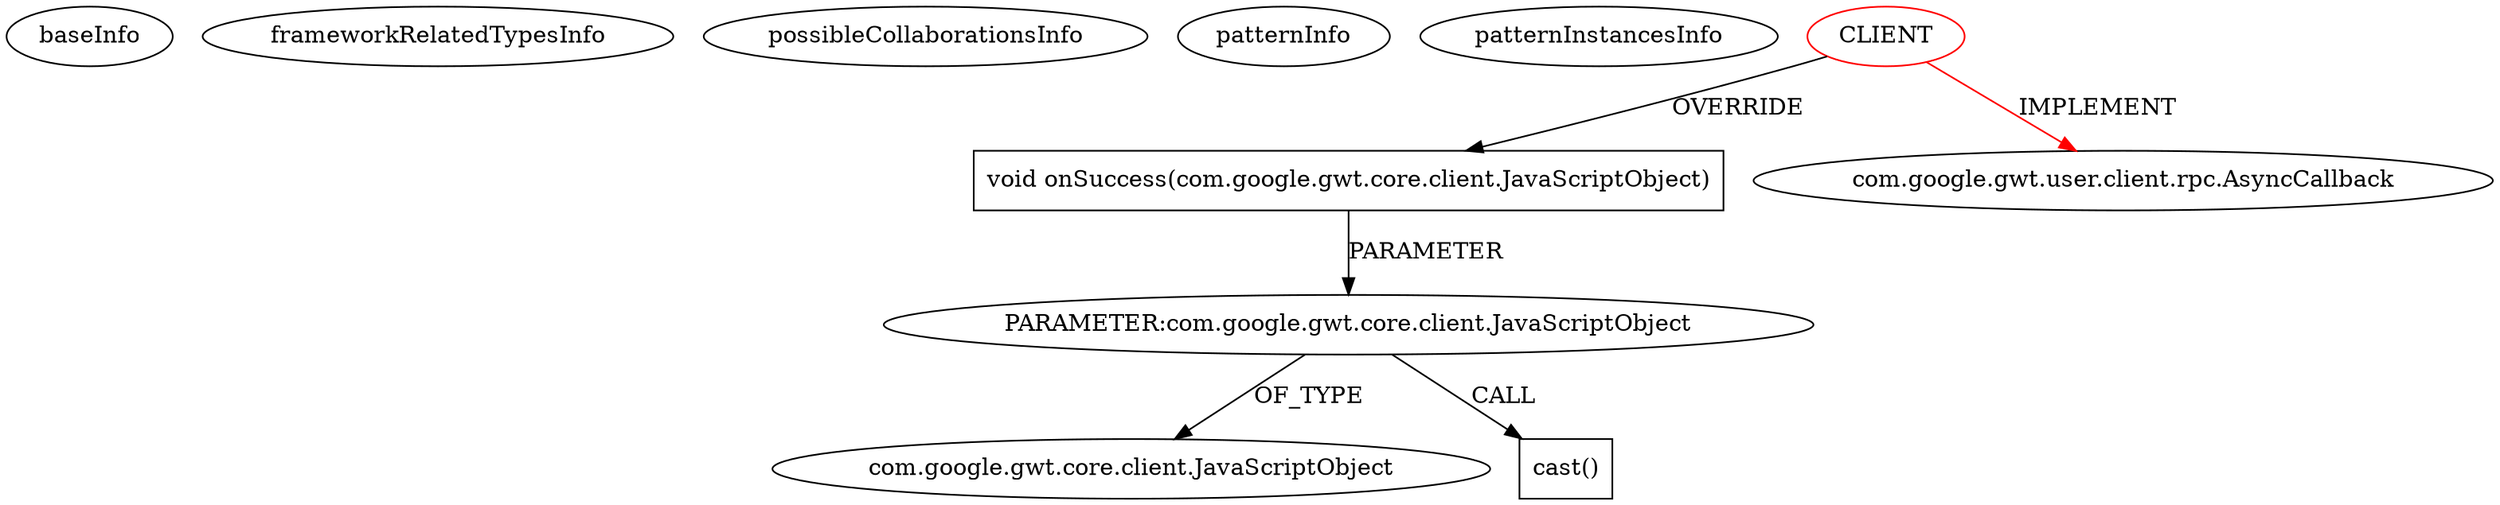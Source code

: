 digraph {
baseInfo[graphId=716,category="pattern",isAnonymous=false,possibleRelation=false]
frameworkRelatedTypesInfo[0="com.google.gwt.user.client.rpc.AsyncCallback"]
possibleCollaborationsInfo[]
patternInfo[frequency=2.0,patternRootClient=0]
patternInstancesInfo[0="neilsh-gwtfb~/neilsh-gwtfb/gwtfb-master/GwtFB/src/com/gwtfb/client/UserInfoViewController.java~PostsCallback~4143",1="neilsh-gwtfb~/neilsh-gwtfb/gwtfb-master/GwtFB/src/com/gwtfb/client/GwtFB.java~SessionChangeCallback~4135"]
3[label="PARAMETER:com.google.gwt.core.client.JavaScriptObject",vertexType="PARAMETER_DECLARATION",isFrameworkType=false]
2[label="void onSuccess(com.google.gwt.core.client.JavaScriptObject)",vertexType="OVERRIDING_METHOD_DECLARATION",isFrameworkType=false,shape=box]
0[label="CLIENT",vertexType="ROOT_CLIENT_CLASS_DECLARATION",isFrameworkType=false,color=red]
1[label="com.google.gwt.user.client.rpc.AsyncCallback",vertexType="FRAMEWORK_INTERFACE_TYPE",isFrameworkType=false]
4[label="com.google.gwt.core.client.JavaScriptObject",vertexType="FRAMEWORK_CLASS_TYPE",isFrameworkType=false]
6[label="cast()",vertexType="INSIDE_CALL",isFrameworkType=false,shape=box]
3->6[label="CALL"]
2->3[label="PARAMETER"]
0->1[label="IMPLEMENT",color=red]
0->2[label="OVERRIDE"]
3->4[label="OF_TYPE"]
}
